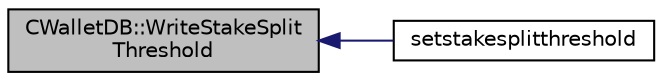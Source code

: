 digraph "CWalletDB::WriteStakeSplitThreshold"
{
  edge [fontname="Helvetica",fontsize="10",labelfontname="Helvetica",labelfontsize="10"];
  node [fontname="Helvetica",fontsize="10",shape=record];
  rankdir="LR";
  Node355 [label="CWalletDB::WriteStakeSplit\lThreshold",height=0.2,width=0.4,color="black", fillcolor="grey75", style="filled", fontcolor="black"];
  Node355 -> Node356 [dir="back",color="midnightblue",fontsize="10",style="solid",fontname="Helvetica"];
  Node356 [label="setstakesplitthreshold",height=0.2,width=0.4,color="black", fillcolor="white", style="filled",URL="$rpcwallet_8cpp.html#ab274125660bafb63e8c6e20a8172182f"];
}
